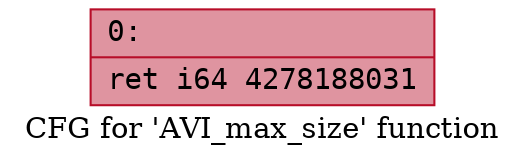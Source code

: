 digraph "CFG for 'AVI_max_size' function" {
	label="CFG for 'AVI_max_size' function";

	Node0x6000005ab160 [shape=record,color="#b70d28ff", style=filled, fillcolor="#b70d2870" fontname="Courier",label="{0:\l|  ret i64 4278188031\l}"];
}
